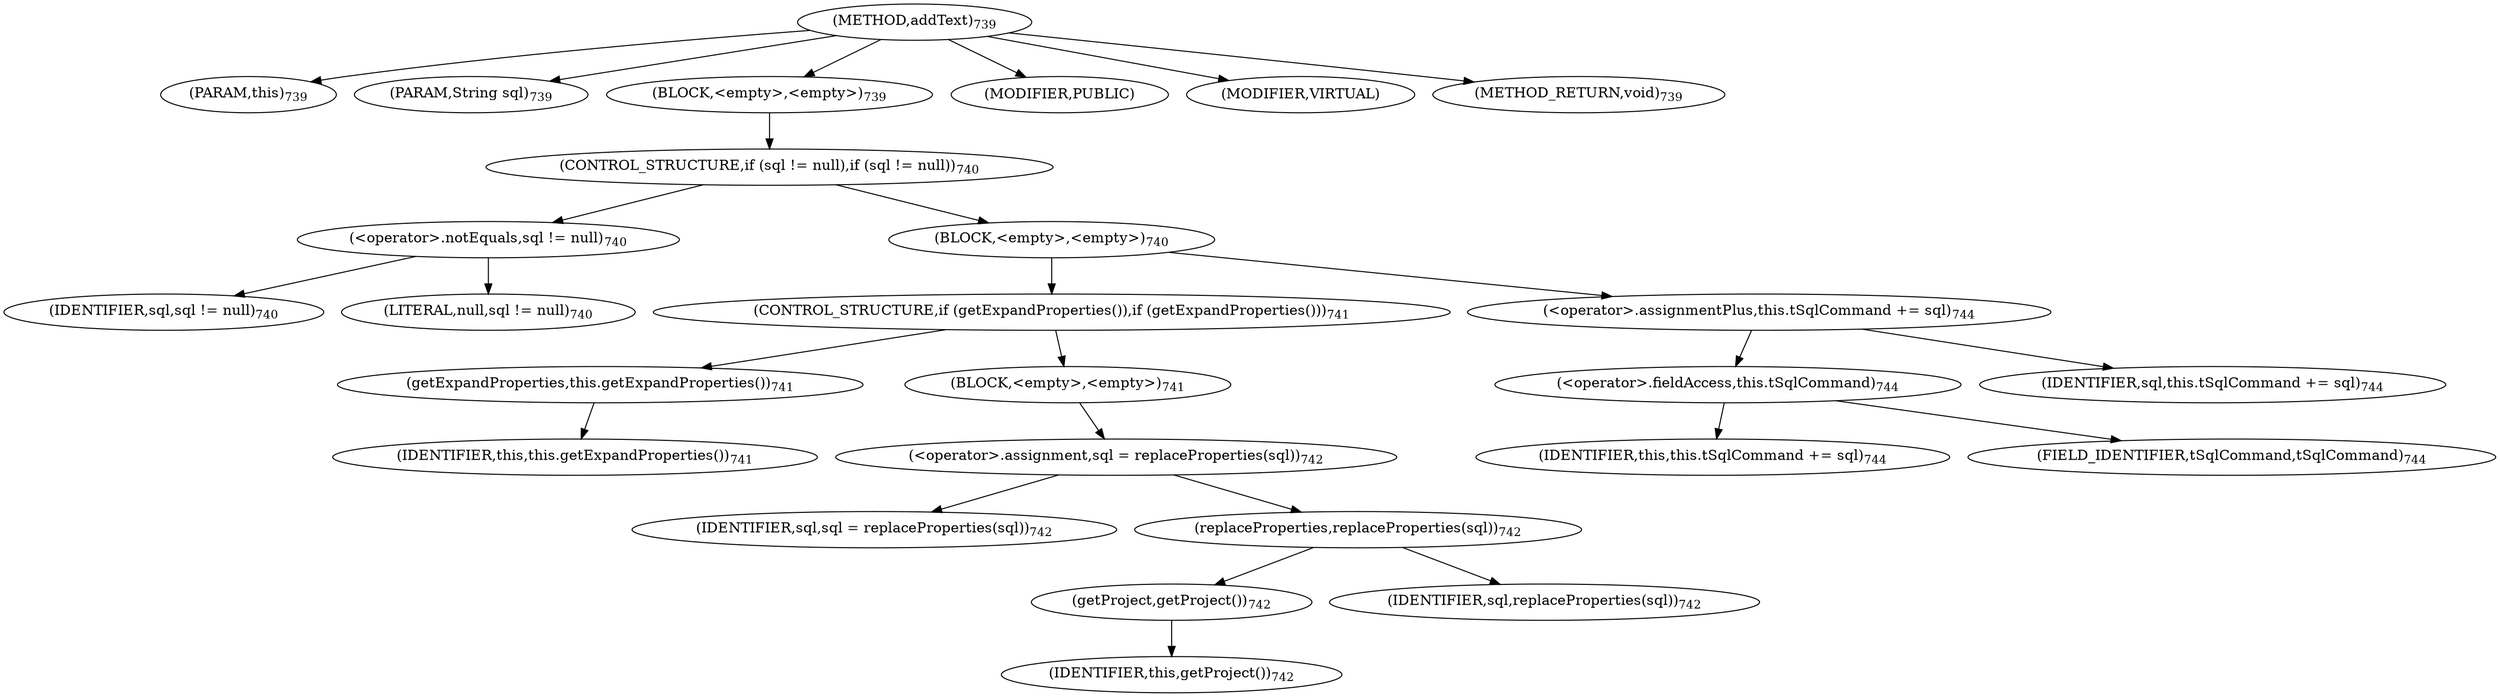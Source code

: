 digraph "addText" {  
"1356" [label = <(METHOD,addText)<SUB>739</SUB>> ]
"86" [label = <(PARAM,this)<SUB>739</SUB>> ]
"1357" [label = <(PARAM,String sql)<SUB>739</SUB>> ]
"1358" [label = <(BLOCK,&lt;empty&gt;,&lt;empty&gt;)<SUB>739</SUB>> ]
"1359" [label = <(CONTROL_STRUCTURE,if (sql != null),if (sql != null))<SUB>740</SUB>> ]
"1360" [label = <(&lt;operator&gt;.notEquals,sql != null)<SUB>740</SUB>> ]
"1361" [label = <(IDENTIFIER,sql,sql != null)<SUB>740</SUB>> ]
"1362" [label = <(LITERAL,null,sql != null)<SUB>740</SUB>> ]
"1363" [label = <(BLOCK,&lt;empty&gt;,&lt;empty&gt;)<SUB>740</SUB>> ]
"1364" [label = <(CONTROL_STRUCTURE,if (getExpandProperties()),if (getExpandProperties()))<SUB>741</SUB>> ]
"1365" [label = <(getExpandProperties,this.getExpandProperties())<SUB>741</SUB>> ]
"85" [label = <(IDENTIFIER,this,this.getExpandProperties())<SUB>741</SUB>> ]
"1366" [label = <(BLOCK,&lt;empty&gt;,&lt;empty&gt;)<SUB>741</SUB>> ]
"1367" [label = <(&lt;operator&gt;.assignment,sql = replaceProperties(sql))<SUB>742</SUB>> ]
"1368" [label = <(IDENTIFIER,sql,sql = replaceProperties(sql))<SUB>742</SUB>> ]
"1369" [label = <(replaceProperties,replaceProperties(sql))<SUB>742</SUB>> ]
"1370" [label = <(getProject,getProject())<SUB>742</SUB>> ]
"87" [label = <(IDENTIFIER,this,getProject())<SUB>742</SUB>> ]
"1371" [label = <(IDENTIFIER,sql,replaceProperties(sql))<SUB>742</SUB>> ]
"1372" [label = <(&lt;operator&gt;.assignmentPlus,this.tSqlCommand += sql)<SUB>744</SUB>> ]
"1373" [label = <(&lt;operator&gt;.fieldAccess,this.tSqlCommand)<SUB>744</SUB>> ]
"88" [label = <(IDENTIFIER,this,this.tSqlCommand += sql)<SUB>744</SUB>> ]
"1374" [label = <(FIELD_IDENTIFIER,tSqlCommand,tSqlCommand)<SUB>744</SUB>> ]
"1375" [label = <(IDENTIFIER,sql,this.tSqlCommand += sql)<SUB>744</SUB>> ]
"1376" [label = <(MODIFIER,PUBLIC)> ]
"1377" [label = <(MODIFIER,VIRTUAL)> ]
"1378" [label = <(METHOD_RETURN,void)<SUB>739</SUB>> ]
  "1356" -> "86" 
  "1356" -> "1357" 
  "1356" -> "1358" 
  "1356" -> "1376" 
  "1356" -> "1377" 
  "1356" -> "1378" 
  "1358" -> "1359" 
  "1359" -> "1360" 
  "1359" -> "1363" 
  "1360" -> "1361" 
  "1360" -> "1362" 
  "1363" -> "1364" 
  "1363" -> "1372" 
  "1364" -> "1365" 
  "1364" -> "1366" 
  "1365" -> "85" 
  "1366" -> "1367" 
  "1367" -> "1368" 
  "1367" -> "1369" 
  "1369" -> "1370" 
  "1369" -> "1371" 
  "1370" -> "87" 
  "1372" -> "1373" 
  "1372" -> "1375" 
  "1373" -> "88" 
  "1373" -> "1374" 
}
